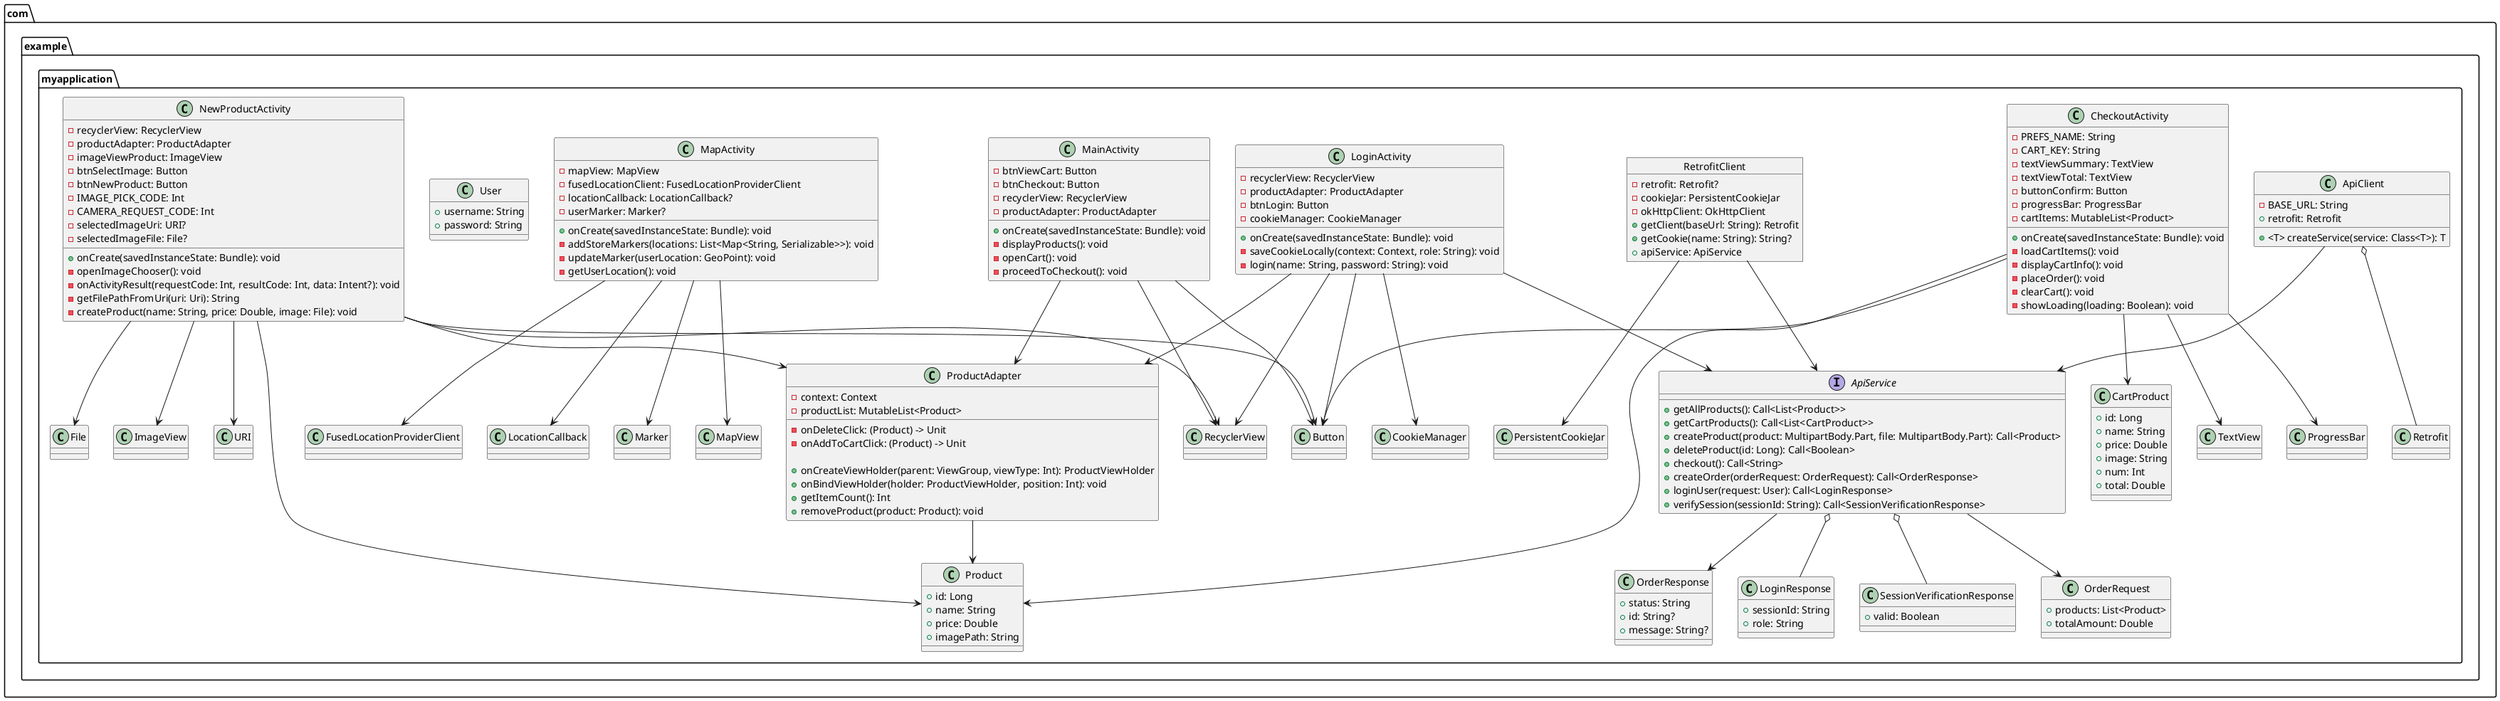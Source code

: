 @startuml
package com.example.myapplication {

    ' ApiClient
    class ApiClient {
        - BASE_URL: String
        + retrofit: Retrofit
        + <T> createService(service: Class<T>): T
    }

    ' ApiService
    interface ApiService {
        + getAllProducts(): Call<List<Product>>
        + getCartProducts(): Call<List<CartProduct>>
        + createProduct(product: MultipartBody.Part, file: MultipartBody.Part): Call<Product>
        + deleteProduct(id: Long): Call<Boolean>
        + checkout(): Call<String>
        + createOrder(orderRequest: OrderRequest): Call<OrderResponse>
        + loginUser(request: User): Call<LoginResponse>
        + verifySession(sessionId: String): Call<SessionVerificationResponse>
    }

    ' Data classes inside ApiService
    class LoginResponse {
        + sessionId: String
        + role: String
    }

    class SessionVerificationResponse {
        + valid: Boolean
    }

    ' CartProduct
    class CartProduct {
        + id: Long
        + name: String
        + price: Double
        + image: String
        + num: Int
        + total: Double
    }

    ' CheckoutActivity
    class CheckoutActivity {
        - PREFS_NAME: String
        - CART_KEY: String
        - textViewSummary: TextView
        - textViewTotal: TextView
        - buttonConfirm: Button
        - progressBar: ProgressBar
        - cartItems: MutableList<Product>

        + onCreate(savedInstanceState: Bundle): void
        - loadCartItems(): void
        - displayCartInfo(): void
        - placeOrder(): void
        - clearCart(): void
        - showLoading(loading: Boolean): void
    }

    ' LoginActivity
    class LoginActivity {
        - recyclerView: RecyclerView
        - productAdapter: ProductAdapter
        - btnLogin: Button
        - cookieManager: CookieManager
        + onCreate(savedInstanceState: Bundle): void
        - saveCookieLocally(context: Context, role: String): void
        - login(name: String, password: String): void
    }

    ' MainActivity (agregada)
    class MainActivity {
        - btnViewCart: Button
        - btnCheckout: Button
        - recyclerView: RecyclerView
        - productAdapter: ProductAdapter
        + onCreate(savedInstanceState: Bundle): void
        - displayProducts(): void
        - openCart(): void
        - proceedToCheckout(): void
    }

' MapActivity (agregada)
    class MapActivity {
        - mapView: MapView
        - fusedLocationClient: FusedLocationProviderClient
        - locationCallback: LocationCallback?
        - userMarker: Marker?
        + onCreate(savedInstanceState: Bundle): void
        - addStoreMarkers(locations: List<Map<String, Serializable>>): void
        - updateMarker(userLocation: GeoPoint): void
        - getUserLocation(): void
    }

 ' NewProductActivity (añadida)
    class NewProductActivity {
        - recyclerView: RecyclerView
        - productAdapter: ProductAdapter
        - imageViewProduct: ImageView
        - btnSelectImage: Button
        - btnNewProduct: Button
        - IMAGE_PICK_CODE: Int
        - CAMERA_REQUEST_CODE: Int
        - selectedImageUri: URI?
        - selectedImageFile: File?

        + onCreate(savedInstanceState: Bundle): void
        - openImageChooser(): void
        - onActivityResult(requestCode: Int, resultCode: Int, data: Intent?): void
        - getFilePathFromUri(uri: Uri): String
        - createProduct(name: String, price: Double, image: File): void
    }

     ' OrderRequest (añadida)
        class OrderRequest {
            + products: List<Product>
            + totalAmount: Double
        }

        ' OrderResponse (añadida)
        class OrderResponse {
            + status: String
            + id: String?
            + message: String?
        }


    ' Product (añadida)
    class Product {
        + id: Long
        + name: String
        + price: Double
        + imagePath: String
    }

    ' ProductAdapter (añadida)
    class ProductAdapter {
        - context: Context
        - productList: MutableList<Product>
        - onDeleteClick: (Product) -> Unit
        - onAddToCartClick: (Product) -> Unit

        + onCreateViewHolder(parent: ViewGroup, viewType: Int): ProductViewHolder
        + onBindViewHolder(holder: ProductViewHolder, position: Int): void
        + getItemCount(): Int
        + removeProduct(product: Product): void
    }

 ' User (añadida)
    class User {
        + username: String
        + password: String
    }

    ' RetrofitClient (añadido)
    object RetrofitClient {
        - retrofit: Retrofit?
        - cookieJar: PersistentCookieJar
        - okHttpClient: OkHttpClient
        + getClient(baseUrl: String): Retrofit
        + getCookie(name: String): String?
        + apiService: ApiService
    }

    ' Relationships
    ApiClient o-- Retrofit
    ApiClient --> ApiService
    ApiService o-- LoginResponse
    ApiService o-- SessionVerificationResponse
    ApiService --> OrderRequest
    ApiService --> OrderResponse
    CheckoutActivity --> Product
    CheckoutActivity --> CartProduct
    CheckoutActivity --> TextView
    CheckoutActivity --> Button
    CheckoutActivity --> ProgressBar
    LoginActivity --> RecyclerView
    LoginActivity --> ProductAdapter
    LoginActivity --> Button
    LoginActivity --> CookieManager
    LoginActivity --> ApiService
    MainActivity --> Button
    MainActivity --> RecyclerView
    MainActivity --> ProductAdapter
    MapActivity --> MapView
    MapActivity --> FusedLocationProviderClient
    MapActivity --> LocationCallback
    MapActivity --> Marker
    NewProductActivity --> RecyclerView
    NewProductActivity --> ProductAdapter
    NewProductActivity --> ImageView
    NewProductActivity --> Button
    NewProductActivity --> URI
    NewProductActivity --> File
    NewProductActivity --> Product
    ProductAdapter --> Product
    RetrofitClient --> ApiService
    RetrofitClient --> PersistentCookieJar
}
@enduml
